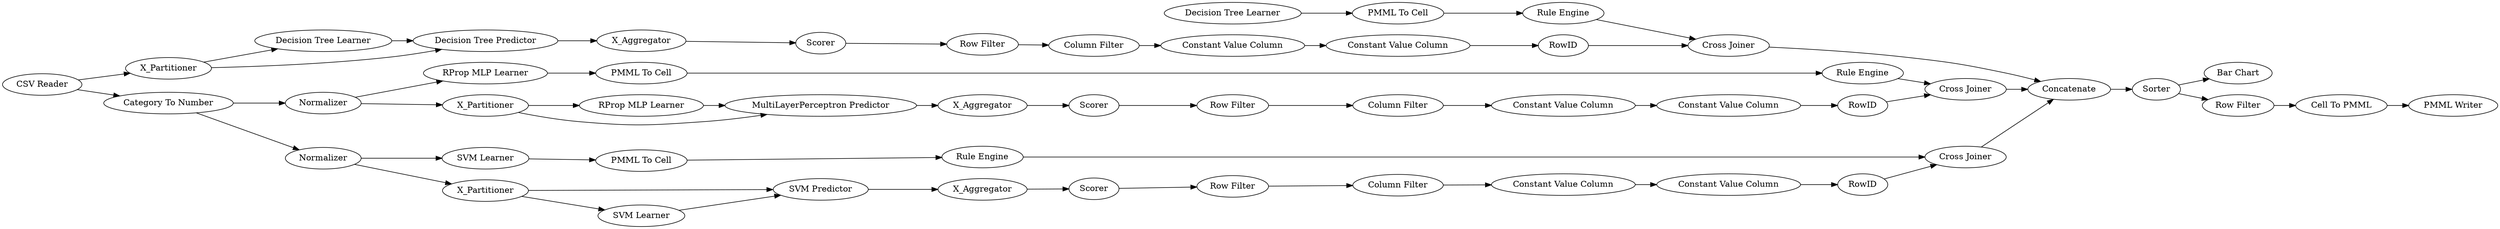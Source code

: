 digraph {
	"-4311997374333007342_32" [label="SVM Predictor"]
	"-7331843578744012089_33" [label="SVM Learner"]
	"-4311997374333007342_41" [label=Scorer]
	"-6864435719743931334_38" [label="Cross Joiner"]
	"-1620230036874272080_9" [label="Row Filter"]
	"-1620230036874272080_292" [label="Constant Value Column"]
	"-7331843578744012089_34" [label="PMML To Cell"]
	"-4311997374333007342_7" [label=X_Aggregator]
	"-626580052102083077_63" [label="PMML Writer"]
	"8129699144249870270_34" [label="Rule Engine"]
	"1188112477483436642_292" [label="Constant Value Column"]
	"-6405208062269407419_38" [label="Cross Joiner"]
	"1989767548003366740_28" [label="PMML To Cell"]
	"2611988431482744031_9" [label="Row Filter"]
	"1989767548003366740_34" [label="Rule Engine"]
	"-6864435719743931334_31" [label="Decision Tree Learner"]
	"-6405208062269407419_40" [label=Scorer]
	"1989767548003366740_33" [label="Decision Tree Learner"]
	"-626580052102083077_58" [label="Category To Number"]
	"2611988431482744031_290" [label="Constant Value Column"]
	"-6405208062269407419_7" [label=X_Aggregator]
	"-626580052102083077_59" [label="Bar Chart"]
	"8129699144249870270_35" [label="RProp MLP Learner"]
	"-1620230036874272080_290" [label="Constant Value Column"]
	"-1620230036874272080_293" [label=RowID]
	"8129699144249870270_22" [label="PMML To Cell"]
	"-7331843578744012089_35" [label="Rule Engine"]
	"-626580052102083077_62" [label="CSV Reader"]
	"1188112477483436642_290" [label="Constant Value Column"]
	"-6864435719743931334_39" [label=Scorer]
	"-6864435719743931334_32" [label="Decision Tree Predictor"]
	"2611988431482744031_294" [label="Column Filter"]
	"-626580052102083077_54" [label="Cell To PMML"]
	"-6405208062269407419_31" [label="RProp MLP Learner"]
	"-626580052102083077_52" [label=Sorter]
	"2611988431482744031_292" [label="Constant Value Column"]
	"-626580052102083077_60" [label=Concatenate]
	"-6405208062269407419_39" [label=Normalizer]
	"-6405208062269407419_32" [label="MultiLayerPerceptron Predictor"]
	"-4311997374333007342_2" [label=X_Partitioner]
	"-4311997374333007342_31" [label="SVM Learner"]
	"-6864435719743931334_2" [label=X_Partitioner]
	"1188112477483436642_294" [label="Column Filter"]
	"-6405208062269407419_2" [label=X_Partitioner]
	"-4311997374333007342_39" [label="Cross Joiner"]
	"2611988431482744031_293" [label=RowID]
	"-6864435719743931334_7" [label=X_Aggregator]
	"1188112477483436642_9" [label="Row Filter"]
	"-1620230036874272080_294" [label="Column Filter"]
	"-4311997374333007342_40" [label=Normalizer]
	"1188112477483436642_293" [label=RowID]
	"-626580052102083077_53" [label="Row Filter"]
	"-1620230036874272080_294" -> "-1620230036874272080_290"
	"-6864435719743931334_2" -> "-6864435719743931334_31"
	"-7331843578744012089_33" -> "-7331843578744012089_34"
	"-4311997374333007342_40" -> "-4311997374333007342_2"
	"-626580052102083077_52" -> "-626580052102083077_59"
	"-6864435719743931334_39" -> "2611988431482744031_9"
	"-626580052102083077_58" -> "-6405208062269407419_39"
	"-6405208062269407419_38" -> "-626580052102083077_60"
	"2611988431482744031_9" -> "2611988431482744031_294"
	"-4311997374333007342_41" -> "1188112477483436642_9"
	"-626580052102083077_60" -> "-626580052102083077_52"
	"8129699144249870270_34" -> "-6405208062269407419_38"
	"-7331843578744012089_34" -> "-7331843578744012089_35"
	"1188112477483436642_292" -> "1188112477483436642_293"
	"-1620230036874272080_9" -> "-1620230036874272080_294"
	"-6405208062269407419_2" -> "-6405208062269407419_31"
	"-4311997374333007342_7" -> "-4311997374333007342_41"
	"-6864435719743931334_31" -> "-6864435719743931334_32"
	"-1620230036874272080_292" -> "-1620230036874272080_293"
	"2611988431482744031_290" -> "2611988431482744031_292"
	"-4311997374333007342_2" -> "-4311997374333007342_31"
	"-6405208062269407419_31" -> "-6405208062269407419_32"
	"8129699144249870270_35" -> "8129699144249870270_22"
	"-626580052102083077_52" -> "-626580052102083077_53"
	"1188112477483436642_293" -> "-4311997374333007342_39"
	"1188112477483436642_290" -> "1188112477483436642_292"
	"-626580052102083077_54" -> "-626580052102083077_63"
	"-626580052102083077_53" -> "-626580052102083077_54"
	"-6864435719743931334_38" -> "-626580052102083077_60"
	"-4311997374333007342_2" -> "-4311997374333007342_32"
	"-626580052102083077_62" -> "-6864435719743931334_2"
	"1188112477483436642_294" -> "1188112477483436642_290"
	"-7331843578744012089_35" -> "-4311997374333007342_39"
	"1989767548003366740_34" -> "-6864435719743931334_38"
	"2611988431482744031_293" -> "-6864435719743931334_38"
	"2611988431482744031_292" -> "2611988431482744031_293"
	"-6405208062269407419_32" -> "-6405208062269407419_7"
	"-6405208062269407419_7" -> "-6405208062269407419_40"
	"2611988431482744031_294" -> "2611988431482744031_290"
	"-626580052102083077_62" -> "-626580052102083077_58"
	"-4311997374333007342_39" -> "-626580052102083077_60"
	"-4311997374333007342_40" -> "-7331843578744012089_33"
	"-6405208062269407419_39" -> "-6405208062269407419_2"
	"-6864435719743931334_7" -> "-6864435719743931334_39"
	"1188112477483436642_9" -> "1188112477483436642_294"
	"-4311997374333007342_31" -> "-4311997374333007342_32"
	"-6864435719743931334_2" -> "-6864435719743931334_32"
	"8129699144249870270_22" -> "8129699144249870270_34"
	"-1620230036874272080_290" -> "-1620230036874272080_292"
	"-4311997374333007342_32" -> "-4311997374333007342_7"
	"-626580052102083077_58" -> "-4311997374333007342_40"
	"-6405208062269407419_2" -> "-6405208062269407419_32"
	"1989767548003366740_28" -> "1989767548003366740_34"
	"-6405208062269407419_40" -> "-1620230036874272080_9"
	"-6864435719743931334_32" -> "-6864435719743931334_7"
	"1989767548003366740_33" -> "1989767548003366740_28"
	"-1620230036874272080_293" -> "-6405208062269407419_38"
	"-6405208062269407419_39" -> "8129699144249870270_35"
	rankdir=LR
}
